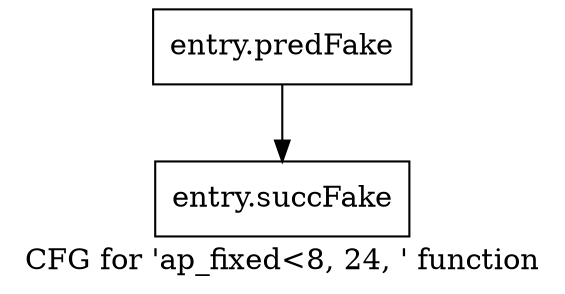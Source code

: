 digraph "CFG for 'ap_fixed\<8, 24, ' function" {
	label="CFG for 'ap_fixed\<8, 24, ' function";

	Node0x3c87bc0 [shape=record,filename="",linenumber="",label="{entry.predFake}"];
	Node0x3c87bc0 -> Node0x3ea5960[ callList="" memoryops="" filename="/tools/Xilinx/Vitis_HLS/2022.1/include/ap_fixed.h" execusionnum="3200"];
	Node0x3ea5960 [shape=record,filename="/tools/Xilinx/Vitis_HLS/2022.1/include/ap_fixed.h",linenumber="191",label="{entry.succFake}"];
}
